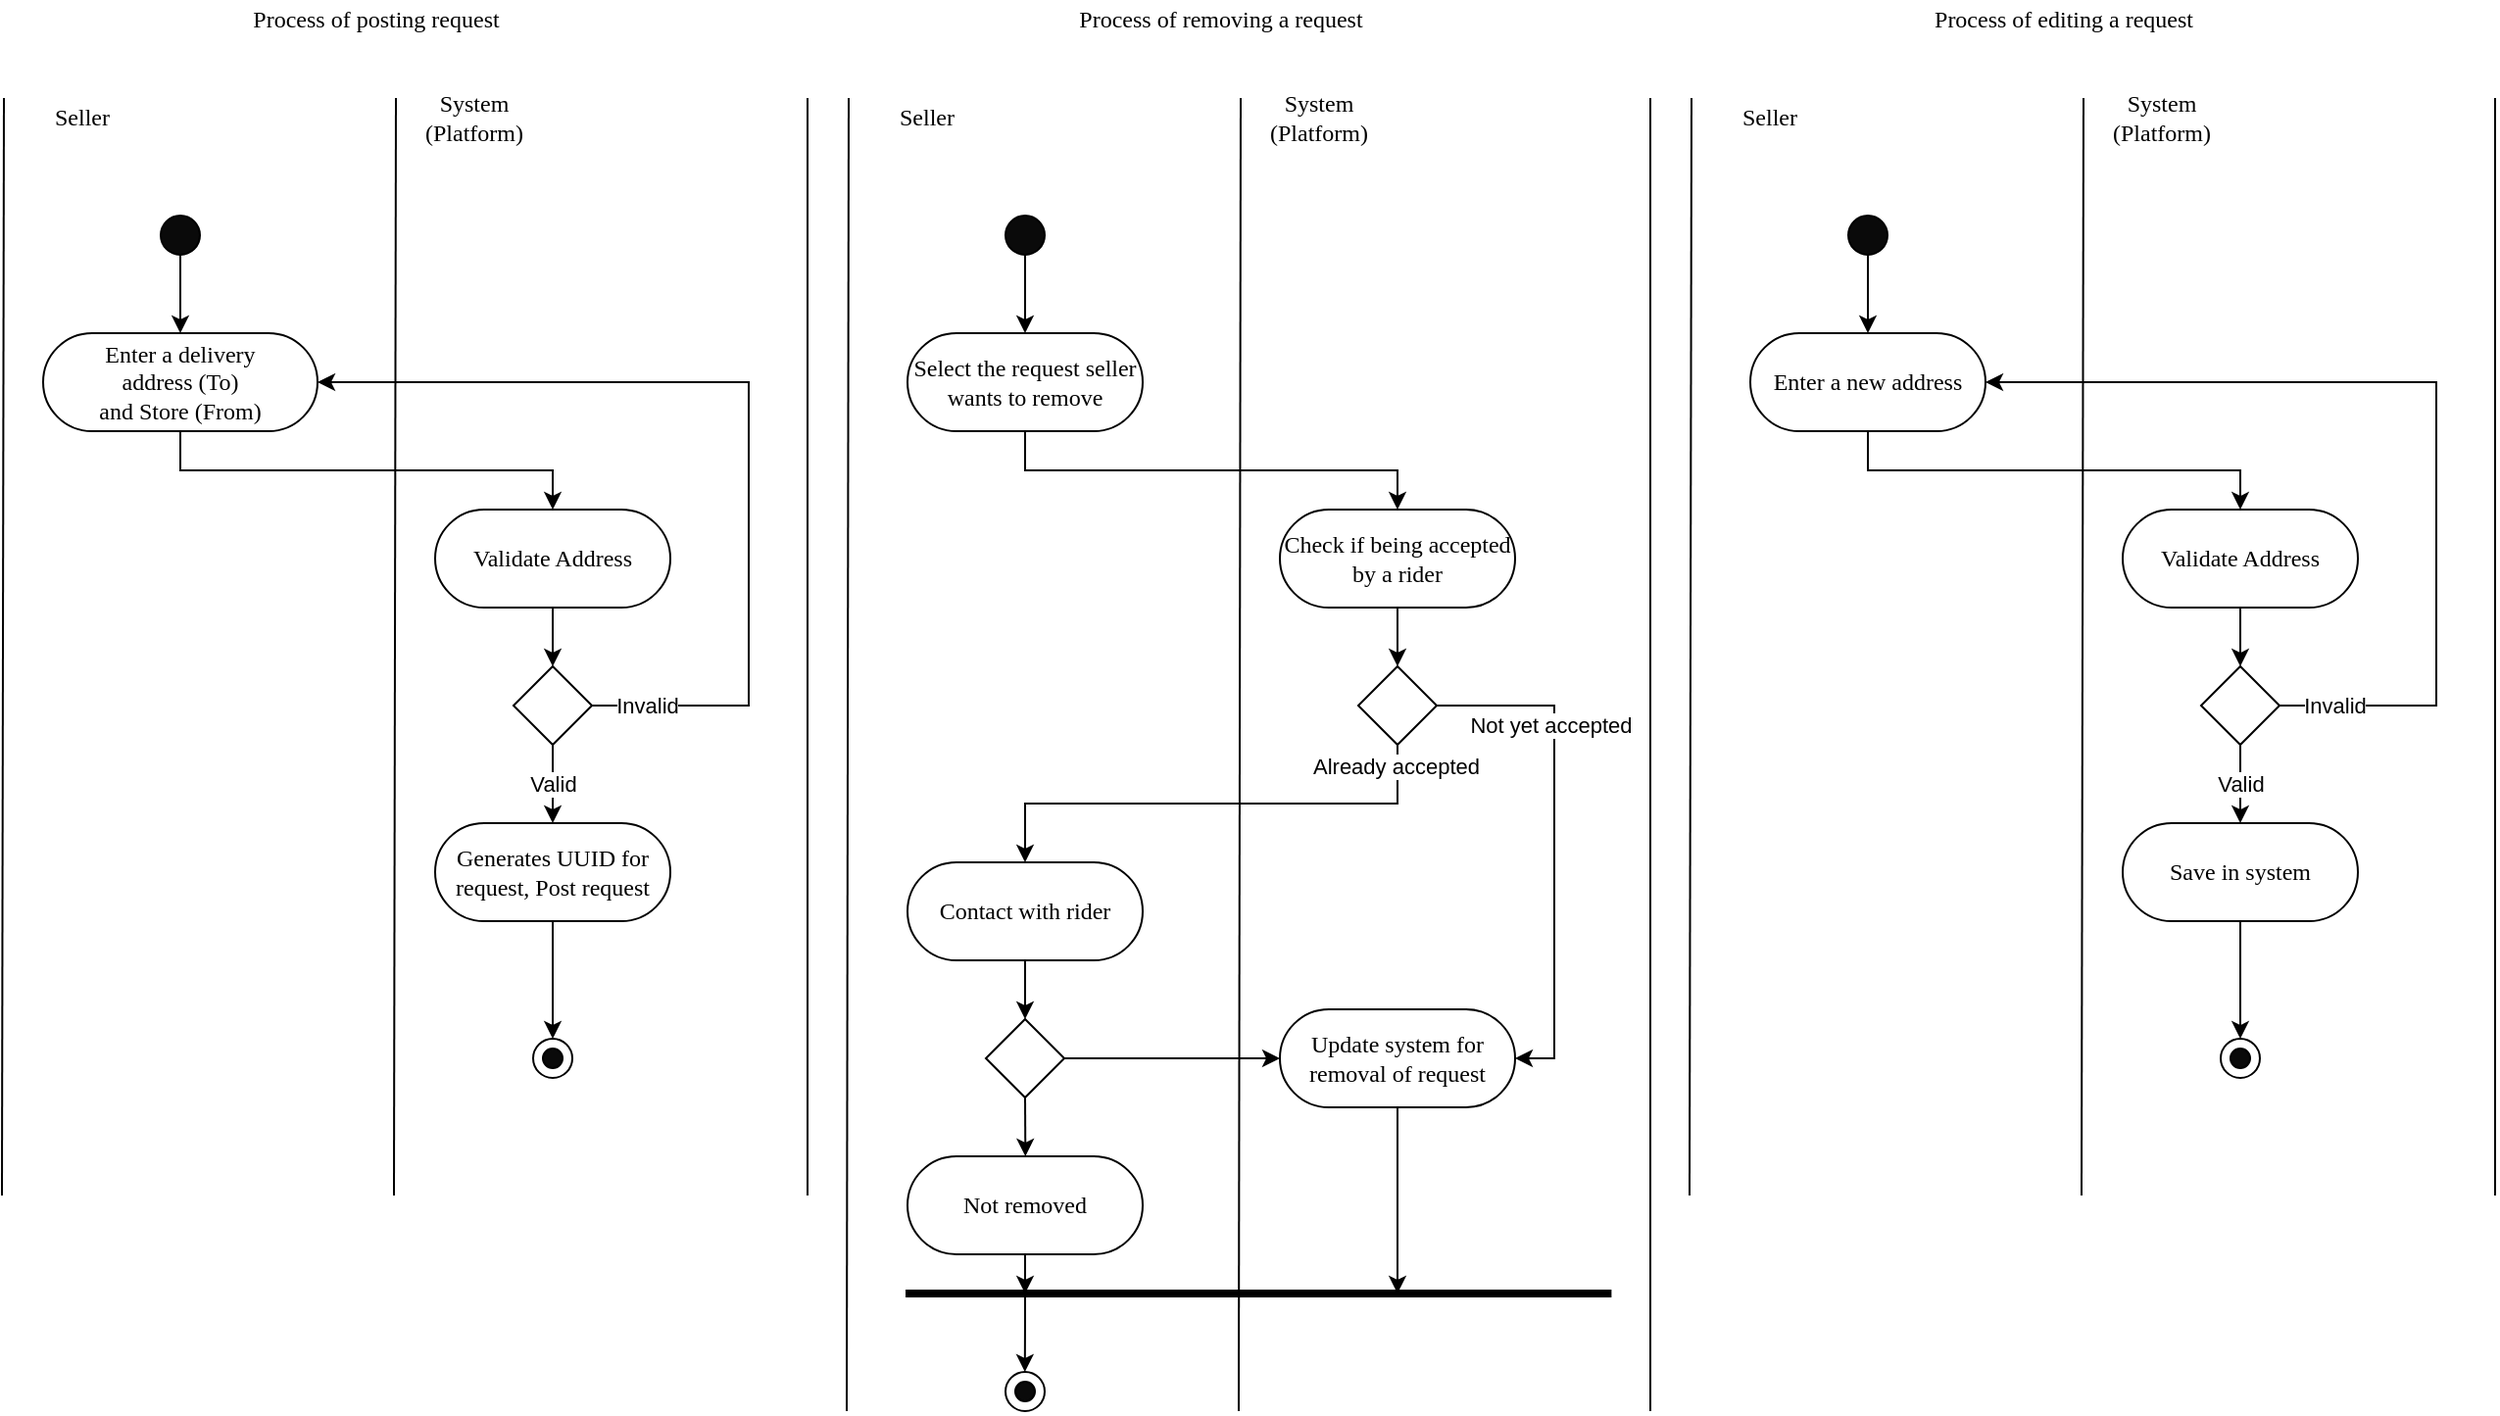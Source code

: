 <mxfile version="13.6.2" type="device"><diagram id="0EG7STp2EF_rGIm7eQaQ" name="Page-1"><mxGraphModel dx="1606" dy="956" grid="1" gridSize="10" guides="1" tooltips="1" connect="1" arrows="1" fold="1" page="1" pageScale="1" pageWidth="850" pageHeight="1100" math="0" shadow="0"><root><mxCell id="0"/><mxCell id="1" parent="0"/><mxCell id="br3GxOq8sKC3BMvjRoR--1" value="Process of posting request" style="text;html=1;strokeColor=none;fillColor=none;align=center;verticalAlign=middle;whiteSpace=wrap;rounded=0;fontSize=12;fontFamily=Times New Roman;" parent="1" vertex="1"><mxGeometry x="50" y="50" width="380" height="20" as="geometry"/></mxCell><mxCell id="br3GxOq8sKC3BMvjRoR--2" value="Seller" style="text;html=1;strokeColor=none;fillColor=none;align=center;verticalAlign=middle;whiteSpace=wrap;rounded=0;fontSize=12;fontFamily=Times New Roman;" parent="1" vertex="1"><mxGeometry x="50" y="100" width="80" height="20" as="geometry"/></mxCell><mxCell id="br3GxOq8sKC3BMvjRoR--3" value="System (Platform)" style="text;html=1;strokeColor=none;fillColor=none;align=center;verticalAlign=middle;whiteSpace=wrap;rounded=0;fontSize=12;fontFamily=Times New Roman;" parent="1" vertex="1"><mxGeometry x="250" y="100" width="80" height="20" as="geometry"/></mxCell><mxCell id="br3GxOq8sKC3BMvjRoR--4" value="" style="endArrow=none;html=1;fontFamily=Times New Roman;fontSize=12;" parent="1" edge="1"><mxGeometry width="50" height="50" relative="1" as="geometry"><mxPoint x="49" y="660" as="sourcePoint"/><mxPoint x="50" y="100" as="targetPoint"/></mxGeometry></mxCell><mxCell id="br3GxOq8sKC3BMvjRoR--5" value="" style="endArrow=none;html=1;fontFamily=Times New Roman;fontSize=12;" parent="1" edge="1"><mxGeometry width="50" height="50" relative="1" as="geometry"><mxPoint x="249" y="660" as="sourcePoint"/><mxPoint x="250" y="100" as="targetPoint"/></mxGeometry></mxCell><mxCell id="br3GxOq8sKC3BMvjRoR--8" style="edgeStyle=orthogonalEdgeStyle;rounded=0;orthogonalLoop=1;jettySize=auto;html=1;exitX=0.5;exitY=1;exitDx=0;exitDy=0;fontFamily=Times New Roman;fontSize=12;" parent="1" source="br3GxOq8sKC3BMvjRoR--9" target="Nk5XH0BlxIZjdT5uVcar-24" edge="1"><mxGeometry relative="1" as="geometry"><mxPoint x="140" y="220" as="targetPoint"/></mxGeometry></mxCell><mxCell id="br3GxOq8sKC3BMvjRoR--9" value="" style="ellipse;whiteSpace=wrap;html=1;fontFamily=Times New Roman;fontSize=12;fillColor=#0A0A0A;" parent="1" vertex="1"><mxGeometry x="130" y="160" width="20" height="20" as="geometry"/></mxCell><mxCell id="br3GxOq8sKC3BMvjRoR--29" value="" style="endArrow=none;html=1;fontFamily=Times New Roman;fontSize=12;" parent="1" edge="1"><mxGeometry width="50" height="50" relative="1" as="geometry"><mxPoint x="460" y="660" as="sourcePoint"/><mxPoint x="460" y="100" as="targetPoint"/></mxGeometry></mxCell><mxCell id="Nk5XH0BlxIZjdT5uVcar-68" style="edgeStyle=orthogonalEdgeStyle;rounded=0;orthogonalLoop=1;jettySize=auto;html=1;exitX=0.5;exitY=1;exitDx=0;exitDy=0;entryX=0.5;entryY=0;entryDx=0;entryDy=0;strokeWidth=1;" parent="1" source="Nk5XH0BlxIZjdT5uVcar-24" target="Nk5XH0BlxIZjdT5uVcar-67" edge="1"><mxGeometry relative="1" as="geometry"/></mxCell><mxCell id="Nk5XH0BlxIZjdT5uVcar-24" value="Enter a delivery &lt;br&gt;address (To)&lt;br&gt;and Store (From)" style="rounded=1;whiteSpace=wrap;html=1;fontFamily=Times New Roman;fontSize=12;arcSize=50;" parent="1" vertex="1"><mxGeometry x="70" y="220" width="140" height="50" as="geometry"/></mxCell><mxCell id="Nk5XH0BlxIZjdT5uVcar-25" value="" style="group" parent="1" vertex="1" connectable="0"><mxGeometry x="320" y="580" width="20" height="20" as="geometry"/></mxCell><mxCell id="br3GxOq8sKC3BMvjRoR--41" value="" style="ellipse;whiteSpace=wrap;html=1;fontFamily=Times New Roman;fontSize=12;fillColor=#FFFFFF;" parent="Nk5XH0BlxIZjdT5uVcar-25" vertex="1"><mxGeometry width="20" height="20" as="geometry"/></mxCell><mxCell id="br3GxOq8sKC3BMvjRoR--42" value="" style="ellipse;whiteSpace=wrap;html=1;fontFamily=Times New Roman;fontSize=12;fillColor=#0A0A0A;" parent="Nk5XH0BlxIZjdT5uVcar-25" vertex="1"><mxGeometry x="5" y="5" width="10" height="10" as="geometry"/></mxCell><mxCell id="Nk5XH0BlxIZjdT5uVcar-70" style="edgeStyle=orthogonalEdgeStyle;rounded=0;orthogonalLoop=1;jettySize=auto;html=1;exitX=0.5;exitY=1;exitDx=0;exitDy=0;strokeWidth=1;" parent="1" source="Nk5XH0BlxIZjdT5uVcar-67" target="Nk5XH0BlxIZjdT5uVcar-69" edge="1"><mxGeometry relative="1" as="geometry"/></mxCell><mxCell id="Nk5XH0BlxIZjdT5uVcar-67" value="Validate Address" style="rounded=1;whiteSpace=wrap;html=1;fontFamily=Times New Roman;fontSize=12;arcSize=50;" parent="1" vertex="1"><mxGeometry x="270" y="310" width="120" height="50" as="geometry"/></mxCell><mxCell id="Nk5XH0BlxIZjdT5uVcar-71" style="edgeStyle=orthogonalEdgeStyle;rounded=0;orthogonalLoop=1;jettySize=auto;html=1;exitX=1;exitY=0.5;exitDx=0;exitDy=0;entryX=1;entryY=0.5;entryDx=0;entryDy=0;strokeWidth=1;" parent="1" source="Nk5XH0BlxIZjdT5uVcar-69" target="Nk5XH0BlxIZjdT5uVcar-24" edge="1"><mxGeometry relative="1" as="geometry"><Array as="points"><mxPoint x="430" y="410"/><mxPoint x="430" y="245"/></Array></mxGeometry></mxCell><mxCell id="Nk5XH0BlxIZjdT5uVcar-72" value="Invalid" style="edgeLabel;html=1;align=center;verticalAlign=middle;resizable=0;points=[];" parent="Nk5XH0BlxIZjdT5uVcar-71" vertex="1" connectable="0"><mxGeometry x="-0.935" y="-1" relative="1" as="geometry"><mxPoint x="12.29" y="-1.01" as="offset"/></mxGeometry></mxCell><mxCell id="Nk5XH0BlxIZjdT5uVcar-73" value="Valid" style="edgeStyle=orthogonalEdgeStyle;rounded=0;orthogonalLoop=1;jettySize=auto;html=1;exitX=0.5;exitY=1;exitDx=0;exitDy=0;strokeWidth=1;entryX=0.5;entryY=0;entryDx=0;entryDy=0;" parent="1" source="Nk5XH0BlxIZjdT5uVcar-69" target="Nk5XH0BlxIZjdT5uVcar-74" edge="1"><mxGeometry relative="1" as="geometry"><mxPoint x="420" y="460" as="targetPoint"/></mxGeometry></mxCell><mxCell id="Nk5XH0BlxIZjdT5uVcar-69" value="" style="rhombus;whiteSpace=wrap;html=1;" parent="1" vertex="1"><mxGeometry x="310" y="390" width="40" height="40" as="geometry"/></mxCell><mxCell id="Nk5XH0BlxIZjdT5uVcar-78" style="edgeStyle=orthogonalEdgeStyle;rounded=0;orthogonalLoop=1;jettySize=auto;html=1;exitX=0.5;exitY=1;exitDx=0;exitDy=0;strokeWidth=1;entryX=0.5;entryY=0;entryDx=0;entryDy=0;" parent="1" source="Nk5XH0BlxIZjdT5uVcar-74" target="br3GxOq8sKC3BMvjRoR--41" edge="1"><mxGeometry relative="1" as="geometry"><mxPoint x="340" y="580" as="targetPoint"/></mxGeometry></mxCell><mxCell id="Nk5XH0BlxIZjdT5uVcar-74" value="Generates UUID for request, Post request" style="rounded=1;whiteSpace=wrap;html=1;fontFamily=Times New Roman;fontSize=12;arcSize=50;" parent="1" vertex="1"><mxGeometry x="270" y="470" width="120" height="50" as="geometry"/></mxCell><mxCell id="Nk5XH0BlxIZjdT5uVcar-100" value="Process of removing a request" style="text;html=1;strokeColor=none;fillColor=none;align=center;verticalAlign=middle;whiteSpace=wrap;rounded=0;fontSize=12;fontFamily=Times New Roman;" parent="1" vertex="1"><mxGeometry x="481" y="50" width="380" height="20" as="geometry"/></mxCell><mxCell id="Nk5XH0BlxIZjdT5uVcar-101" value="Seller" style="text;html=1;strokeColor=none;fillColor=none;align=center;verticalAlign=middle;whiteSpace=wrap;rounded=0;fontSize=12;fontFamily=Times New Roman;" parent="1" vertex="1"><mxGeometry x="481" y="100" width="80" height="20" as="geometry"/></mxCell><mxCell id="Nk5XH0BlxIZjdT5uVcar-102" value="System (Platform)" style="text;html=1;strokeColor=none;fillColor=none;align=center;verticalAlign=middle;whiteSpace=wrap;rounded=0;fontSize=12;fontFamily=Times New Roman;" parent="1" vertex="1"><mxGeometry x="681" y="100" width="80" height="20" as="geometry"/></mxCell><mxCell id="Nk5XH0BlxIZjdT5uVcar-103" value="" style="endArrow=none;html=1;fontFamily=Times New Roman;fontSize=12;" parent="1" edge="1"><mxGeometry width="50" height="50" relative="1" as="geometry"><mxPoint x="480" y="770" as="sourcePoint"/><mxPoint x="481" y="100" as="targetPoint"/></mxGeometry></mxCell><mxCell id="Nk5XH0BlxIZjdT5uVcar-104" value="" style="endArrow=none;html=1;fontFamily=Times New Roman;fontSize=12;" parent="1" edge="1"><mxGeometry width="50" height="50" relative="1" as="geometry"><mxPoint x="680" y="770" as="sourcePoint"/><mxPoint x="681" y="100" as="targetPoint"/></mxGeometry></mxCell><mxCell id="Nk5XH0BlxIZjdT5uVcar-105" style="edgeStyle=orthogonalEdgeStyle;rounded=0;orthogonalLoop=1;jettySize=auto;html=1;exitX=0.5;exitY=1;exitDx=0;exitDy=0;fontFamily=Times New Roman;fontSize=12;" parent="1" source="Nk5XH0BlxIZjdT5uVcar-106" target="Nk5XH0BlxIZjdT5uVcar-109" edge="1"><mxGeometry relative="1" as="geometry"><mxPoint x="571" y="220" as="targetPoint"/></mxGeometry></mxCell><mxCell id="Nk5XH0BlxIZjdT5uVcar-106" value="" style="ellipse;whiteSpace=wrap;html=1;fontFamily=Times New Roman;fontSize=12;fillColor=#0A0A0A;" parent="1" vertex="1"><mxGeometry x="561" y="160" width="20" height="20" as="geometry"/></mxCell><mxCell id="Nk5XH0BlxIZjdT5uVcar-107" value="" style="endArrow=none;html=1;fontFamily=Times New Roman;fontSize=12;" parent="1" edge="1"><mxGeometry width="50" height="50" relative="1" as="geometry"><mxPoint x="890" y="770" as="sourcePoint"/><mxPoint x="890" y="100" as="targetPoint"/></mxGeometry></mxCell><mxCell id="Nk5XH0BlxIZjdT5uVcar-108" style="edgeStyle=orthogonalEdgeStyle;rounded=0;orthogonalLoop=1;jettySize=auto;html=1;exitX=0.5;exitY=1;exitDx=0;exitDy=0;entryX=0.5;entryY=0;entryDx=0;entryDy=0;strokeWidth=1;" parent="1" source="Nk5XH0BlxIZjdT5uVcar-109" target="Nk5XH0BlxIZjdT5uVcar-114" edge="1"><mxGeometry relative="1" as="geometry"/></mxCell><mxCell id="Nk5XH0BlxIZjdT5uVcar-109" value="Select the request seller wants to remove" style="rounded=1;whiteSpace=wrap;html=1;fontFamily=Times New Roman;fontSize=12;arcSize=50;" parent="1" vertex="1"><mxGeometry x="511" y="220" width="120" height="50" as="geometry"/></mxCell><mxCell id="Nk5XH0BlxIZjdT5uVcar-113" style="edgeStyle=orthogonalEdgeStyle;rounded=0;orthogonalLoop=1;jettySize=auto;html=1;exitX=0.5;exitY=1;exitDx=0;exitDy=0;strokeWidth=1;" parent="1" source="Nk5XH0BlxIZjdT5uVcar-114" target="Nk5XH0BlxIZjdT5uVcar-118" edge="1"><mxGeometry relative="1" as="geometry"/></mxCell><mxCell id="Nk5XH0BlxIZjdT5uVcar-114" value="Check if being accepted by a rider" style="rounded=1;whiteSpace=wrap;html=1;fontFamily=Times New Roman;fontSize=12;arcSize=50;" parent="1" vertex="1"><mxGeometry x="701" y="310" width="120" height="50" as="geometry"/></mxCell><mxCell id="Nk5XH0BlxIZjdT5uVcar-117" value="Already accepted" style="edgeStyle=orthogonalEdgeStyle;rounded=0;orthogonalLoop=1;jettySize=auto;html=1;exitX=0.5;exitY=1;exitDx=0;exitDy=0;strokeWidth=1;entryX=0.5;entryY=0;entryDx=0;entryDy=0;" parent="1" source="Nk5XH0BlxIZjdT5uVcar-118" target="Nk5XH0BlxIZjdT5uVcar-120" edge="1"><mxGeometry x="-0.913" y="-1" relative="1" as="geometry"><mxPoint x="851" y="460" as="targetPoint"/><mxPoint as="offset"/></mxGeometry></mxCell><mxCell id="Nk5XH0BlxIZjdT5uVcar-131" style="edgeStyle=orthogonalEdgeStyle;rounded=0;orthogonalLoop=1;jettySize=auto;html=1;exitX=1;exitY=0.5;exitDx=0;exitDy=0;entryX=1;entryY=0.5;entryDx=0;entryDy=0;strokeWidth=1;" parent="1" source="Nk5XH0BlxIZjdT5uVcar-118" target="Nk5XH0BlxIZjdT5uVcar-130" edge="1"><mxGeometry relative="1" as="geometry"/></mxCell><mxCell id="Nk5XH0BlxIZjdT5uVcar-132" value="Not yet accepted" style="edgeLabel;html=1;align=center;verticalAlign=middle;resizable=0;points=[];" parent="Nk5XH0BlxIZjdT5uVcar-131" vertex="1" connectable="0"><mxGeometry x="-0.029" y="-2" relative="1" as="geometry"><mxPoint y="-55.83" as="offset"/></mxGeometry></mxCell><mxCell id="Nk5XH0BlxIZjdT5uVcar-118" value="" style="rhombus;whiteSpace=wrap;html=1;" parent="1" vertex="1"><mxGeometry x="741" y="390" width="40" height="40" as="geometry"/></mxCell><mxCell id="Nk5XH0BlxIZjdT5uVcar-125" style="edgeStyle=orthogonalEdgeStyle;rounded=0;orthogonalLoop=1;jettySize=auto;html=1;exitX=0.5;exitY=1;exitDx=0;exitDy=0;strokeWidth=1;" parent="1" source="Nk5XH0BlxIZjdT5uVcar-120" target="Nk5XH0BlxIZjdT5uVcar-124" edge="1"><mxGeometry relative="1" as="geometry"/></mxCell><mxCell id="Nk5XH0BlxIZjdT5uVcar-120" value="Contact with rider" style="rounded=1;whiteSpace=wrap;html=1;fontFamily=Times New Roman;fontSize=12;arcSize=50;" parent="1" vertex="1"><mxGeometry x="511" y="490" width="120" height="50" as="geometry"/></mxCell><mxCell id="Nk5XH0BlxIZjdT5uVcar-127" style="edgeStyle=orthogonalEdgeStyle;rounded=0;orthogonalLoop=1;jettySize=auto;html=1;exitX=1;exitY=0.5;exitDx=0;exitDy=0;strokeWidth=1;entryX=0;entryY=0.5;entryDx=0;entryDy=0;" parent="1" source="Nk5XH0BlxIZjdT5uVcar-124" target="Nk5XH0BlxIZjdT5uVcar-130" edge="1"><mxGeometry relative="1" as="geometry"><mxPoint x="630" y="590.333" as="targetPoint"/></mxGeometry></mxCell><mxCell id="Nk5XH0BlxIZjdT5uVcar-128" style="edgeStyle=orthogonalEdgeStyle;rounded=0;orthogonalLoop=1;jettySize=auto;html=1;exitX=0.5;exitY=1;exitDx=0;exitDy=0;strokeWidth=1;" parent="1" source="Nk5XH0BlxIZjdT5uVcar-124" edge="1"><mxGeometry relative="1" as="geometry"><mxPoint x="571.167" y="640" as="targetPoint"/></mxGeometry></mxCell><mxCell id="Nk5XH0BlxIZjdT5uVcar-124" value="" style="rhombus;whiteSpace=wrap;html=1;" parent="1" vertex="1"><mxGeometry x="551" y="570" width="40" height="40" as="geometry"/></mxCell><mxCell id="Nk5XH0BlxIZjdT5uVcar-142" style="edgeStyle=orthogonalEdgeStyle;rounded=0;orthogonalLoop=1;jettySize=auto;html=1;exitX=0.5;exitY=1;exitDx=0;exitDy=0;strokeWidth=1;" parent="1" source="Nk5XH0BlxIZjdT5uVcar-129" edge="1"><mxGeometry relative="1" as="geometry"><mxPoint x="571" y="710" as="targetPoint"/></mxGeometry></mxCell><mxCell id="Nk5XH0BlxIZjdT5uVcar-129" value="Not removed" style="rounded=1;whiteSpace=wrap;html=1;fontFamily=Times New Roman;fontSize=12;arcSize=50;" parent="1" vertex="1"><mxGeometry x="511" y="640" width="120" height="50" as="geometry"/></mxCell><mxCell id="Nk5XH0BlxIZjdT5uVcar-133" style="edgeStyle=orthogonalEdgeStyle;rounded=0;orthogonalLoop=1;jettySize=auto;html=1;exitX=0.5;exitY=1;exitDx=0;exitDy=0;strokeWidth=1;" parent="1" source="Nk5XH0BlxIZjdT5uVcar-130" edge="1"><mxGeometry relative="1" as="geometry"><mxPoint x="761" y="710" as="targetPoint"/></mxGeometry></mxCell><mxCell id="Nk5XH0BlxIZjdT5uVcar-130" value="Update system for removal of request" style="rounded=1;whiteSpace=wrap;html=1;fontFamily=Times New Roman;fontSize=12;arcSize=50;" parent="1" vertex="1"><mxGeometry x="701" y="565" width="120" height="50" as="geometry"/></mxCell><mxCell id="Nk5XH0BlxIZjdT5uVcar-139" value="" style="group" parent="1" vertex="1" connectable="0"><mxGeometry x="561" y="750" width="20" height="20" as="geometry"/></mxCell><mxCell id="Nk5XH0BlxIZjdT5uVcar-140" value="" style="ellipse;whiteSpace=wrap;html=1;fontFamily=Times New Roman;fontSize=12;fillColor=#FFFFFF;" parent="Nk5XH0BlxIZjdT5uVcar-139" vertex="1"><mxGeometry width="20" height="20" as="geometry"/></mxCell><mxCell id="Nk5XH0BlxIZjdT5uVcar-141" value="" style="ellipse;whiteSpace=wrap;html=1;fontFamily=Times New Roman;fontSize=12;fillColor=#0A0A0A;" parent="Nk5XH0BlxIZjdT5uVcar-139" vertex="1"><mxGeometry x="5" y="5" width="10" height="10" as="geometry"/></mxCell><mxCell id="Nk5XH0BlxIZjdT5uVcar-143" style="edgeStyle=orthogonalEdgeStyle;rounded=0;orthogonalLoop=1;jettySize=auto;html=1;strokeWidth=1;" parent="1" edge="1"><mxGeometry relative="1" as="geometry"><mxPoint x="571" y="710" as="sourcePoint"/><mxPoint x="570.9" y="750" as="targetPoint"/><Array as="points"><mxPoint x="571" y="720"/><mxPoint x="571" y="720"/></Array></mxGeometry></mxCell><mxCell id="Nk5XH0BlxIZjdT5uVcar-144" value="" style="endArrow=none;html=1;strokeWidth=4;" parent="1" edge="1"><mxGeometry width="50" height="50" relative="1" as="geometry"><mxPoint x="510" y="710" as="sourcePoint"/><mxPoint x="870.194" y="710" as="targetPoint"/></mxGeometry></mxCell><mxCell id="Nk5XH0BlxIZjdT5uVcar-145" value="Process of editing a request" style="text;html=1;strokeColor=none;fillColor=none;align=center;verticalAlign=middle;whiteSpace=wrap;rounded=0;fontSize=12;fontFamily=Times New Roman;" parent="1" vertex="1"><mxGeometry x="911" y="50" width="380" height="20" as="geometry"/></mxCell><mxCell id="Nk5XH0BlxIZjdT5uVcar-146" value="Seller" style="text;html=1;strokeColor=none;fillColor=none;align=center;verticalAlign=middle;whiteSpace=wrap;rounded=0;fontSize=12;fontFamily=Times New Roman;" parent="1" vertex="1"><mxGeometry x="911" y="100" width="80" height="20" as="geometry"/></mxCell><mxCell id="Nk5XH0BlxIZjdT5uVcar-147" value="System (Platform)" style="text;html=1;strokeColor=none;fillColor=none;align=center;verticalAlign=middle;whiteSpace=wrap;rounded=0;fontSize=12;fontFamily=Times New Roman;" parent="1" vertex="1"><mxGeometry x="1111" y="100" width="80" height="20" as="geometry"/></mxCell><mxCell id="Nk5XH0BlxIZjdT5uVcar-148" value="" style="endArrow=none;html=1;fontFamily=Times New Roman;fontSize=12;" parent="1" edge="1"><mxGeometry width="50" height="50" relative="1" as="geometry"><mxPoint x="910" y="660.0" as="sourcePoint"/><mxPoint x="911" y="100" as="targetPoint"/></mxGeometry></mxCell><mxCell id="Nk5XH0BlxIZjdT5uVcar-149" value="" style="endArrow=none;html=1;fontFamily=Times New Roman;fontSize=12;" parent="1" edge="1"><mxGeometry width="50" height="50" relative="1" as="geometry"><mxPoint x="1110" y="660.0" as="sourcePoint"/><mxPoint x="1111" y="100" as="targetPoint"/></mxGeometry></mxCell><mxCell id="Nk5XH0BlxIZjdT5uVcar-150" style="edgeStyle=orthogonalEdgeStyle;rounded=0;orthogonalLoop=1;jettySize=auto;html=1;exitX=0.5;exitY=1;exitDx=0;exitDy=0;fontFamily=Times New Roman;fontSize=12;" parent="1" source="Nk5XH0BlxIZjdT5uVcar-151" target="Nk5XH0BlxIZjdT5uVcar-154" edge="1"><mxGeometry relative="1" as="geometry"><mxPoint x="1001" y="220" as="targetPoint"/></mxGeometry></mxCell><mxCell id="Nk5XH0BlxIZjdT5uVcar-151" value="" style="ellipse;whiteSpace=wrap;html=1;fontFamily=Times New Roman;fontSize=12;fillColor=#0A0A0A;" parent="1" vertex="1"><mxGeometry x="991" y="160" width="20" height="20" as="geometry"/></mxCell><mxCell id="Nk5XH0BlxIZjdT5uVcar-152" value="" style="endArrow=none;html=1;fontFamily=Times New Roman;fontSize=12;" parent="1" edge="1"><mxGeometry width="50" height="50" relative="1" as="geometry"><mxPoint x="1321" y="660.0" as="sourcePoint"/><mxPoint x="1321" y="100" as="targetPoint"/></mxGeometry></mxCell><mxCell id="Nk5XH0BlxIZjdT5uVcar-153" style="edgeStyle=orthogonalEdgeStyle;rounded=0;orthogonalLoop=1;jettySize=auto;html=1;exitX=0.5;exitY=1;exitDx=0;exitDy=0;entryX=0.5;entryY=0;entryDx=0;entryDy=0;strokeWidth=1;" parent="1" source="Nk5XH0BlxIZjdT5uVcar-154" target="Nk5XH0BlxIZjdT5uVcar-159" edge="1"><mxGeometry relative="1" as="geometry"/></mxCell><mxCell id="Nk5XH0BlxIZjdT5uVcar-154" value="Enter a new address" style="rounded=1;whiteSpace=wrap;html=1;fontFamily=Times New Roman;fontSize=12;arcSize=50;" parent="1" vertex="1"><mxGeometry x="941" y="220" width="120" height="50" as="geometry"/></mxCell><mxCell id="Nk5XH0BlxIZjdT5uVcar-155" value="" style="group" parent="1" vertex="1" connectable="0"><mxGeometry x="1181" y="580" width="20" height="20" as="geometry"/></mxCell><mxCell id="Nk5XH0BlxIZjdT5uVcar-156" value="" style="ellipse;whiteSpace=wrap;html=1;fontFamily=Times New Roman;fontSize=12;fillColor=#FFFFFF;" parent="Nk5XH0BlxIZjdT5uVcar-155" vertex="1"><mxGeometry width="20" height="20" as="geometry"/></mxCell><mxCell id="Nk5XH0BlxIZjdT5uVcar-157" value="" style="ellipse;whiteSpace=wrap;html=1;fontFamily=Times New Roman;fontSize=12;fillColor=#0A0A0A;" parent="Nk5XH0BlxIZjdT5uVcar-155" vertex="1"><mxGeometry x="5" y="5" width="10" height="10" as="geometry"/></mxCell><mxCell id="Nk5XH0BlxIZjdT5uVcar-158" style="edgeStyle=orthogonalEdgeStyle;rounded=0;orthogonalLoop=1;jettySize=auto;html=1;exitX=0.5;exitY=1;exitDx=0;exitDy=0;strokeWidth=1;" parent="1" source="Nk5XH0BlxIZjdT5uVcar-159" target="Nk5XH0BlxIZjdT5uVcar-163" edge="1"><mxGeometry relative="1" as="geometry"/></mxCell><mxCell id="Nk5XH0BlxIZjdT5uVcar-159" value="Validate Address" style="rounded=1;whiteSpace=wrap;html=1;fontFamily=Times New Roman;fontSize=12;arcSize=50;" parent="1" vertex="1"><mxGeometry x="1131" y="310" width="120" height="50" as="geometry"/></mxCell><mxCell id="Nk5XH0BlxIZjdT5uVcar-160" style="edgeStyle=orthogonalEdgeStyle;rounded=0;orthogonalLoop=1;jettySize=auto;html=1;exitX=1;exitY=0.5;exitDx=0;exitDy=0;entryX=1;entryY=0.5;entryDx=0;entryDy=0;strokeWidth=1;" parent="1" source="Nk5XH0BlxIZjdT5uVcar-163" target="Nk5XH0BlxIZjdT5uVcar-154" edge="1"><mxGeometry relative="1" as="geometry"><Array as="points"><mxPoint x="1291" y="410"/><mxPoint x="1291" y="245"/></Array></mxGeometry></mxCell><mxCell id="Nk5XH0BlxIZjdT5uVcar-161" value="Invalid" style="edgeLabel;html=1;align=center;verticalAlign=middle;resizable=0;points=[];" parent="Nk5XH0BlxIZjdT5uVcar-160" vertex="1" connectable="0"><mxGeometry x="-0.935" y="-1" relative="1" as="geometry"><mxPoint x="12.29" y="-1.01" as="offset"/></mxGeometry></mxCell><mxCell id="Nk5XH0BlxIZjdT5uVcar-162" value="Valid" style="edgeStyle=orthogonalEdgeStyle;rounded=0;orthogonalLoop=1;jettySize=auto;html=1;exitX=0.5;exitY=1;exitDx=0;exitDy=0;strokeWidth=1;entryX=0.5;entryY=0;entryDx=0;entryDy=0;" parent="1" source="Nk5XH0BlxIZjdT5uVcar-163" target="Nk5XH0BlxIZjdT5uVcar-165" edge="1"><mxGeometry relative="1" as="geometry"><mxPoint x="1281" y="460" as="targetPoint"/></mxGeometry></mxCell><mxCell id="Nk5XH0BlxIZjdT5uVcar-163" value="" style="rhombus;whiteSpace=wrap;html=1;" parent="1" vertex="1"><mxGeometry x="1171" y="390" width="40" height="40" as="geometry"/></mxCell><mxCell id="Nk5XH0BlxIZjdT5uVcar-164" style="edgeStyle=orthogonalEdgeStyle;rounded=0;orthogonalLoop=1;jettySize=auto;html=1;exitX=0.5;exitY=1;exitDx=0;exitDy=0;strokeWidth=1;entryX=0.5;entryY=0;entryDx=0;entryDy=0;" parent="1" source="Nk5XH0BlxIZjdT5uVcar-165" target="Nk5XH0BlxIZjdT5uVcar-156" edge="1"><mxGeometry relative="1" as="geometry"><mxPoint x="1201" y="580" as="targetPoint"/></mxGeometry></mxCell><mxCell id="Nk5XH0BlxIZjdT5uVcar-165" value="Save in system" style="rounded=1;whiteSpace=wrap;html=1;fontFamily=Times New Roman;fontSize=12;arcSize=50;" parent="1" vertex="1"><mxGeometry x="1131" y="470" width="120" height="50" as="geometry"/></mxCell></root></mxGraphModel></diagram></mxfile>